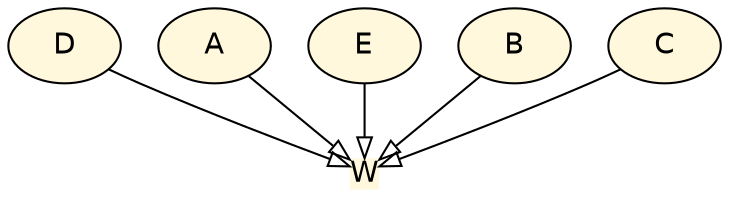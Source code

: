 digraph {
"7590c56a-934c-4126-982d-fe4c450cadaa" [label="D", shape=ellipse, style=filled, fillcolor=cornsilk, fontname=Helvetica];
"7590c56a-934c-4126-982d-fe4c450cadaa" -> "1e6108aa-efcf-4b1e-8c49-1bcc3da4d50c" [taillabel="", arrowhead=onormal, fontname=Helvetica];
"1e6108aa-efcf-4b1e-8c49-1bcc3da4d50c" [label="W", shape=plain, style=filled, fillcolor=cornsilk, fontname=Helvetica];
"ee2f60b6-71f8-43fa-a523-400e7a7df51a" [label="A", shape=ellipse, style=filled, fillcolor=cornsilk, fontname=Helvetica];
"ee2f60b6-71f8-43fa-a523-400e7a7df51a" -> "1e6108aa-efcf-4b1e-8c49-1bcc3da4d50c" [taillabel="", arrowhead=onormal, fontname=Helvetica];
"ec162357-5324-41f7-a533-9aaed00824e1" [label="E", shape=ellipse, style=filled, fillcolor=cornsilk, fontname=Helvetica];
"ec162357-5324-41f7-a533-9aaed00824e1" -> "1e6108aa-efcf-4b1e-8c49-1bcc3da4d50c" [taillabel="", arrowhead=onormal, fontname=Helvetica];
"c2ec6cfa-a7d3-41ca-89fc-34fa27b52dcc" [label="B", shape=ellipse, style=filled, fillcolor=cornsilk, fontname=Helvetica];
"c2ec6cfa-a7d3-41ca-89fc-34fa27b52dcc" -> "1e6108aa-efcf-4b1e-8c49-1bcc3da4d50c" [taillabel="", arrowhead=onormal, fontname=Helvetica];
"648b9ccf-cc04-49aa-a947-725c933bec5b" [label="C", shape=ellipse, style=filled, fillcolor=cornsilk, fontname=Helvetica];
"648b9ccf-cc04-49aa-a947-725c933bec5b" -> "1e6108aa-efcf-4b1e-8c49-1bcc3da4d50c" [taillabel="", arrowhead=onormal, fontname=Helvetica];
}
